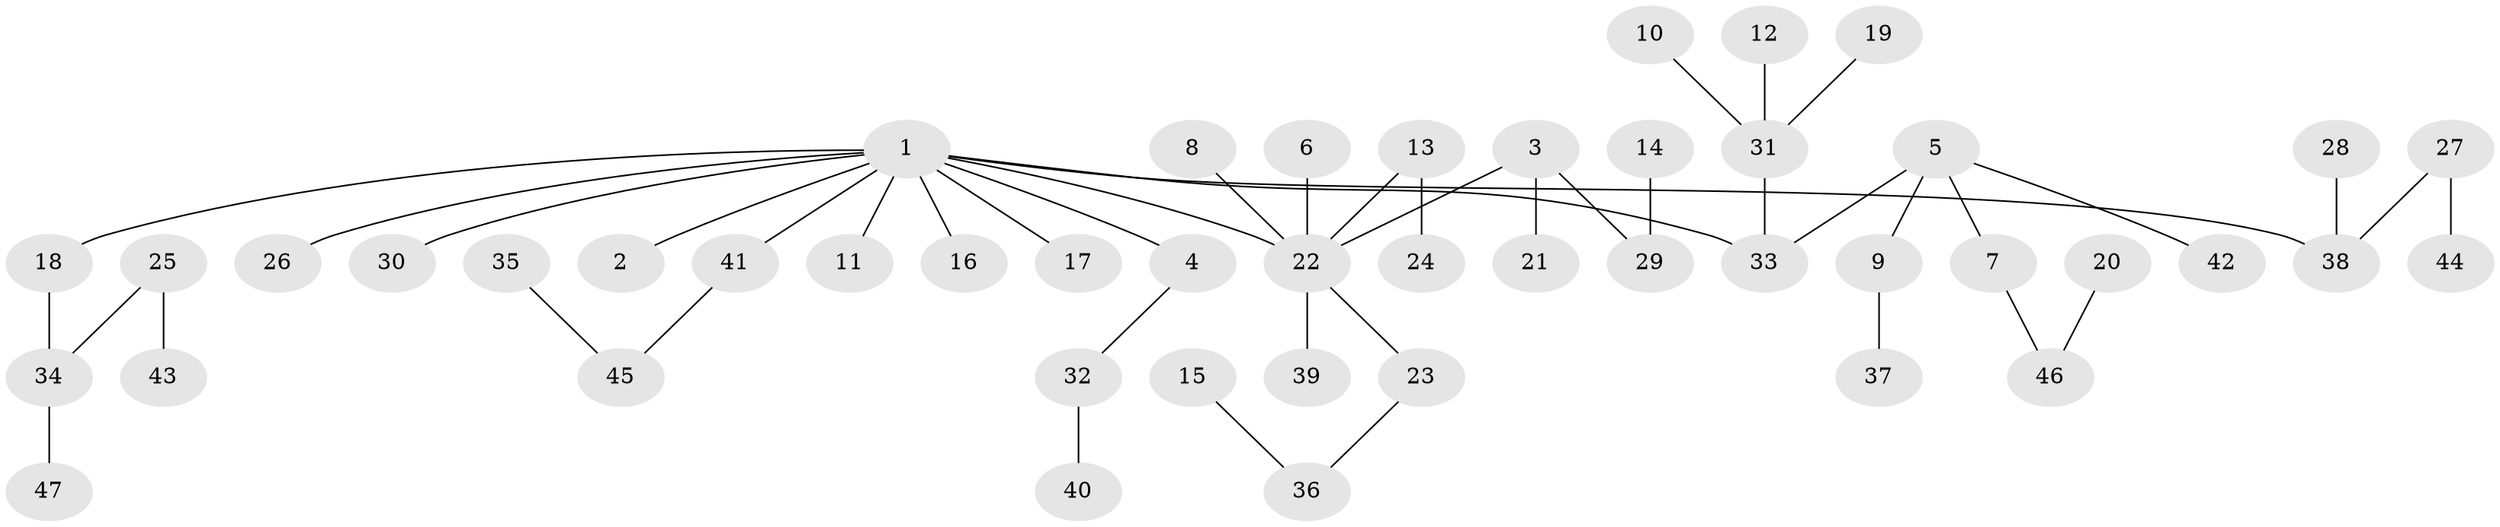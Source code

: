 // original degree distribution, {6: 0.02127659574468085, 7: 0.02127659574468085, 2: 0.2553191489361702, 3: 0.18085106382978725, 4: 0.0425531914893617, 1: 0.4787234042553192}
// Generated by graph-tools (version 1.1) at 2025/26/03/09/25 03:26:30]
// undirected, 47 vertices, 46 edges
graph export_dot {
graph [start="1"]
  node [color=gray90,style=filled];
  1;
  2;
  3;
  4;
  5;
  6;
  7;
  8;
  9;
  10;
  11;
  12;
  13;
  14;
  15;
  16;
  17;
  18;
  19;
  20;
  21;
  22;
  23;
  24;
  25;
  26;
  27;
  28;
  29;
  30;
  31;
  32;
  33;
  34;
  35;
  36;
  37;
  38;
  39;
  40;
  41;
  42;
  43;
  44;
  45;
  46;
  47;
  1 -- 2 [weight=1.0];
  1 -- 4 [weight=1.0];
  1 -- 11 [weight=1.0];
  1 -- 16 [weight=1.0];
  1 -- 17 [weight=1.0];
  1 -- 18 [weight=1.0];
  1 -- 22 [weight=1.0];
  1 -- 26 [weight=1.0];
  1 -- 30 [weight=1.0];
  1 -- 33 [weight=1.0];
  1 -- 38 [weight=1.0];
  1 -- 41 [weight=1.0];
  3 -- 21 [weight=1.0];
  3 -- 22 [weight=1.0];
  3 -- 29 [weight=1.0];
  4 -- 32 [weight=1.0];
  5 -- 7 [weight=1.0];
  5 -- 9 [weight=1.0];
  5 -- 33 [weight=1.0];
  5 -- 42 [weight=1.0];
  6 -- 22 [weight=1.0];
  7 -- 46 [weight=1.0];
  8 -- 22 [weight=1.0];
  9 -- 37 [weight=1.0];
  10 -- 31 [weight=1.0];
  12 -- 31 [weight=1.0];
  13 -- 22 [weight=1.0];
  13 -- 24 [weight=1.0];
  14 -- 29 [weight=1.0];
  15 -- 36 [weight=1.0];
  18 -- 34 [weight=1.0];
  19 -- 31 [weight=1.0];
  20 -- 46 [weight=1.0];
  22 -- 23 [weight=1.0];
  22 -- 39 [weight=1.0];
  23 -- 36 [weight=1.0];
  25 -- 34 [weight=1.0];
  25 -- 43 [weight=1.0];
  27 -- 38 [weight=1.0];
  27 -- 44 [weight=1.0];
  28 -- 38 [weight=1.0];
  31 -- 33 [weight=1.0];
  32 -- 40 [weight=1.0];
  34 -- 47 [weight=1.0];
  35 -- 45 [weight=1.0];
  41 -- 45 [weight=1.0];
}
